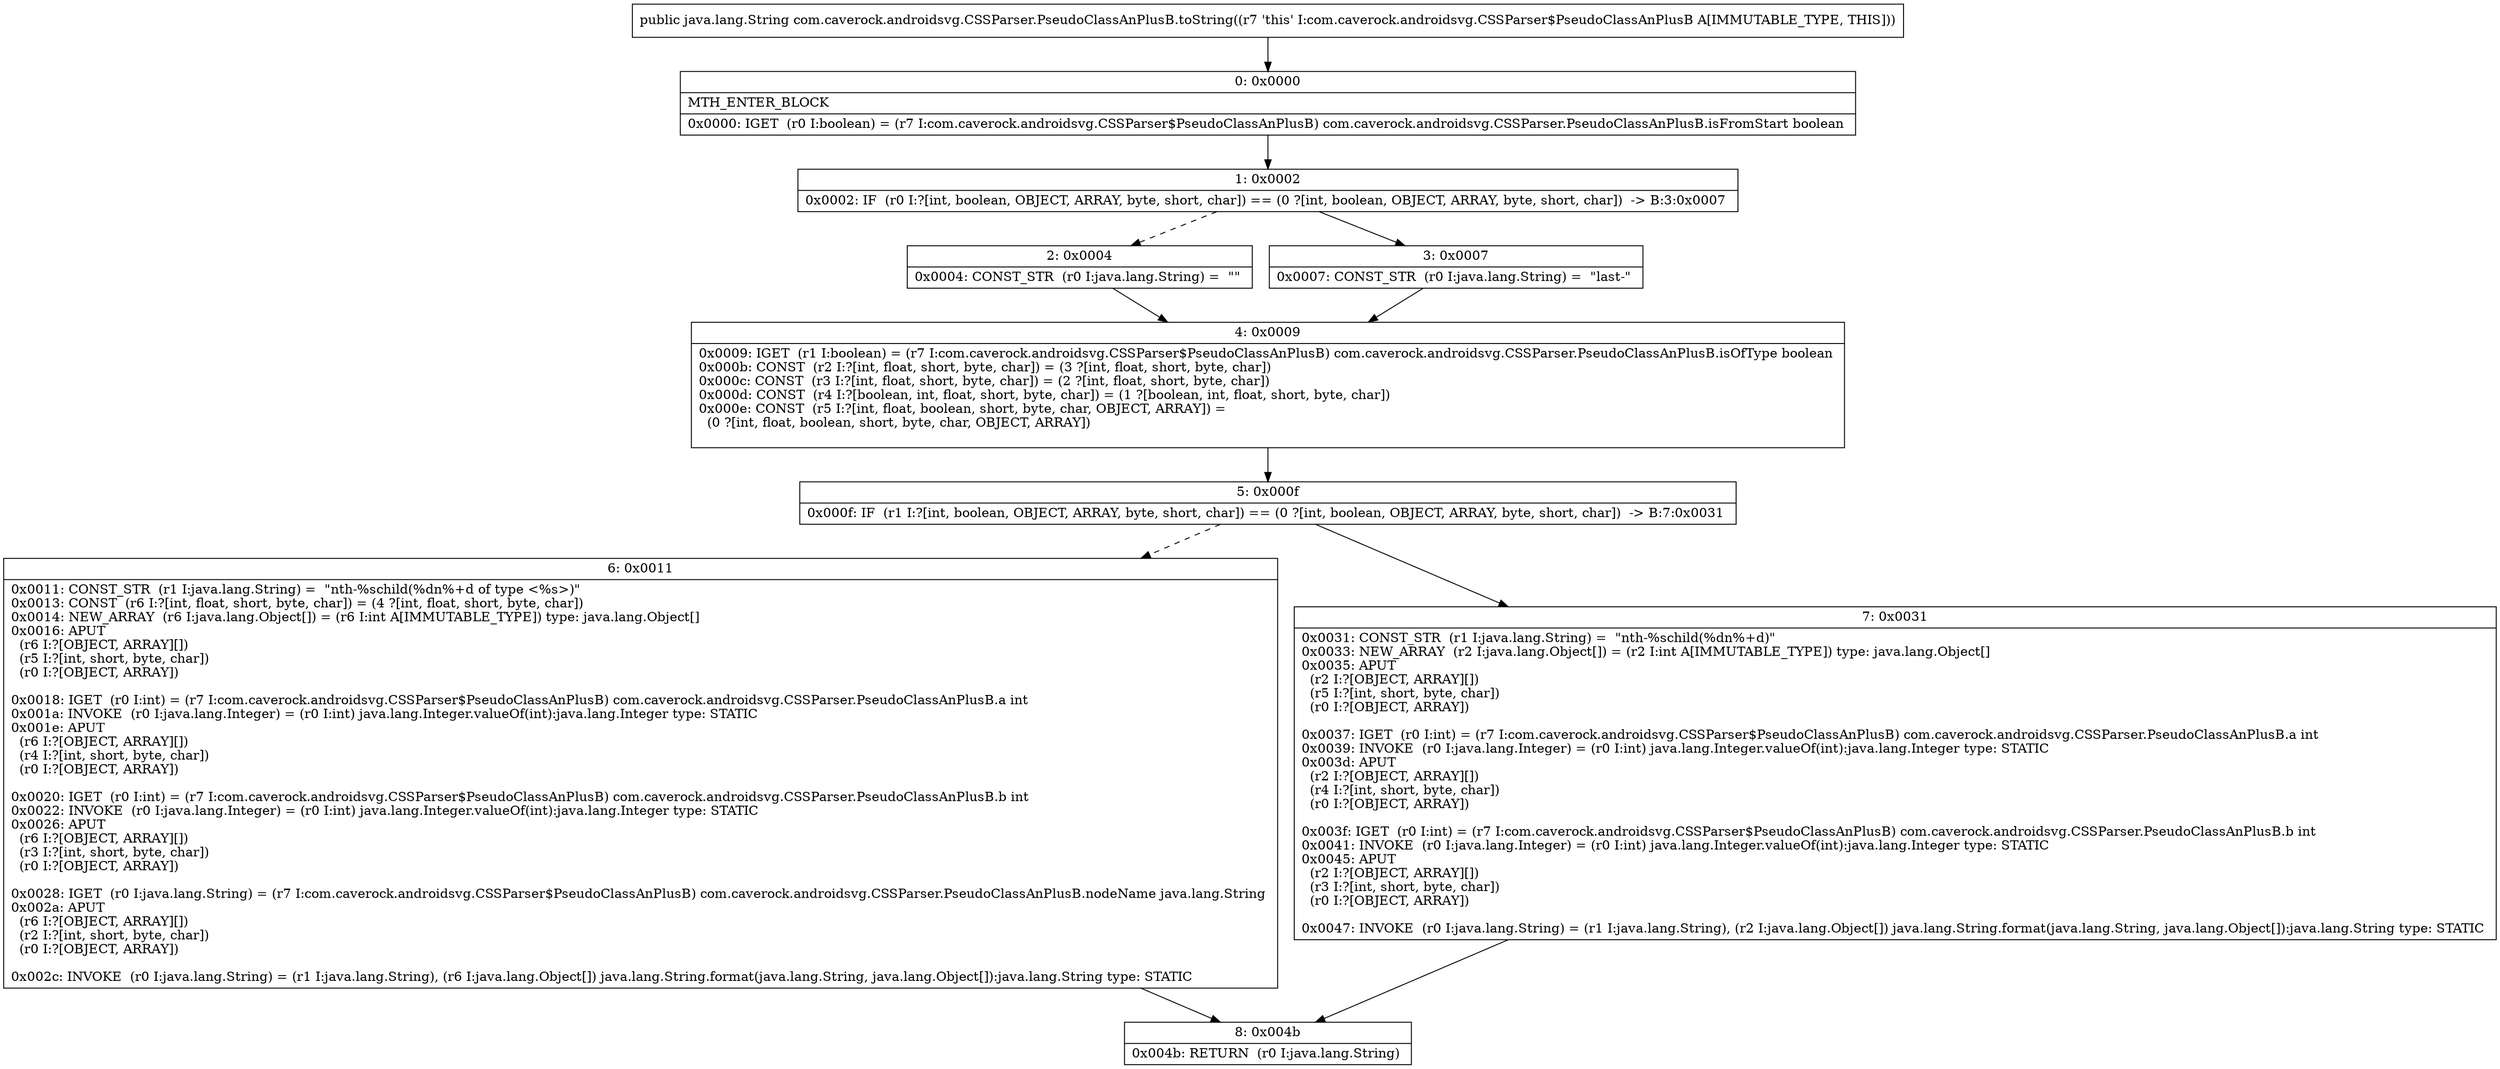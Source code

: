 digraph "CFG forcom.caverock.androidsvg.CSSParser.PseudoClassAnPlusB.toString()Ljava\/lang\/String;" {
Node_0 [shape=record,label="{0\:\ 0x0000|MTH_ENTER_BLOCK\l|0x0000: IGET  (r0 I:boolean) = (r7 I:com.caverock.androidsvg.CSSParser$PseudoClassAnPlusB) com.caverock.androidsvg.CSSParser.PseudoClassAnPlusB.isFromStart boolean \l}"];
Node_1 [shape=record,label="{1\:\ 0x0002|0x0002: IF  (r0 I:?[int, boolean, OBJECT, ARRAY, byte, short, char]) == (0 ?[int, boolean, OBJECT, ARRAY, byte, short, char])  \-\> B:3:0x0007 \l}"];
Node_2 [shape=record,label="{2\:\ 0x0004|0x0004: CONST_STR  (r0 I:java.lang.String) =  \"\" \l}"];
Node_3 [shape=record,label="{3\:\ 0x0007|0x0007: CONST_STR  (r0 I:java.lang.String) =  \"last\-\" \l}"];
Node_4 [shape=record,label="{4\:\ 0x0009|0x0009: IGET  (r1 I:boolean) = (r7 I:com.caverock.androidsvg.CSSParser$PseudoClassAnPlusB) com.caverock.androidsvg.CSSParser.PseudoClassAnPlusB.isOfType boolean \l0x000b: CONST  (r2 I:?[int, float, short, byte, char]) = (3 ?[int, float, short, byte, char]) \l0x000c: CONST  (r3 I:?[int, float, short, byte, char]) = (2 ?[int, float, short, byte, char]) \l0x000d: CONST  (r4 I:?[boolean, int, float, short, byte, char]) = (1 ?[boolean, int, float, short, byte, char]) \l0x000e: CONST  (r5 I:?[int, float, boolean, short, byte, char, OBJECT, ARRAY]) = \l  (0 ?[int, float, boolean, short, byte, char, OBJECT, ARRAY])\l \l}"];
Node_5 [shape=record,label="{5\:\ 0x000f|0x000f: IF  (r1 I:?[int, boolean, OBJECT, ARRAY, byte, short, char]) == (0 ?[int, boolean, OBJECT, ARRAY, byte, short, char])  \-\> B:7:0x0031 \l}"];
Node_6 [shape=record,label="{6\:\ 0x0011|0x0011: CONST_STR  (r1 I:java.lang.String) =  \"nth\-%schild(%dn%+d of type \<%s\>)\" \l0x0013: CONST  (r6 I:?[int, float, short, byte, char]) = (4 ?[int, float, short, byte, char]) \l0x0014: NEW_ARRAY  (r6 I:java.lang.Object[]) = (r6 I:int A[IMMUTABLE_TYPE]) type: java.lang.Object[] \l0x0016: APUT  \l  (r6 I:?[OBJECT, ARRAY][])\l  (r5 I:?[int, short, byte, char])\l  (r0 I:?[OBJECT, ARRAY])\l \l0x0018: IGET  (r0 I:int) = (r7 I:com.caverock.androidsvg.CSSParser$PseudoClassAnPlusB) com.caverock.androidsvg.CSSParser.PseudoClassAnPlusB.a int \l0x001a: INVOKE  (r0 I:java.lang.Integer) = (r0 I:int) java.lang.Integer.valueOf(int):java.lang.Integer type: STATIC \l0x001e: APUT  \l  (r6 I:?[OBJECT, ARRAY][])\l  (r4 I:?[int, short, byte, char])\l  (r0 I:?[OBJECT, ARRAY])\l \l0x0020: IGET  (r0 I:int) = (r7 I:com.caverock.androidsvg.CSSParser$PseudoClassAnPlusB) com.caverock.androidsvg.CSSParser.PseudoClassAnPlusB.b int \l0x0022: INVOKE  (r0 I:java.lang.Integer) = (r0 I:int) java.lang.Integer.valueOf(int):java.lang.Integer type: STATIC \l0x0026: APUT  \l  (r6 I:?[OBJECT, ARRAY][])\l  (r3 I:?[int, short, byte, char])\l  (r0 I:?[OBJECT, ARRAY])\l \l0x0028: IGET  (r0 I:java.lang.String) = (r7 I:com.caverock.androidsvg.CSSParser$PseudoClassAnPlusB) com.caverock.androidsvg.CSSParser.PseudoClassAnPlusB.nodeName java.lang.String \l0x002a: APUT  \l  (r6 I:?[OBJECT, ARRAY][])\l  (r2 I:?[int, short, byte, char])\l  (r0 I:?[OBJECT, ARRAY])\l \l0x002c: INVOKE  (r0 I:java.lang.String) = (r1 I:java.lang.String), (r6 I:java.lang.Object[]) java.lang.String.format(java.lang.String, java.lang.Object[]):java.lang.String type: STATIC \l}"];
Node_7 [shape=record,label="{7\:\ 0x0031|0x0031: CONST_STR  (r1 I:java.lang.String) =  \"nth\-%schild(%dn%+d)\" \l0x0033: NEW_ARRAY  (r2 I:java.lang.Object[]) = (r2 I:int A[IMMUTABLE_TYPE]) type: java.lang.Object[] \l0x0035: APUT  \l  (r2 I:?[OBJECT, ARRAY][])\l  (r5 I:?[int, short, byte, char])\l  (r0 I:?[OBJECT, ARRAY])\l \l0x0037: IGET  (r0 I:int) = (r7 I:com.caverock.androidsvg.CSSParser$PseudoClassAnPlusB) com.caverock.androidsvg.CSSParser.PseudoClassAnPlusB.a int \l0x0039: INVOKE  (r0 I:java.lang.Integer) = (r0 I:int) java.lang.Integer.valueOf(int):java.lang.Integer type: STATIC \l0x003d: APUT  \l  (r2 I:?[OBJECT, ARRAY][])\l  (r4 I:?[int, short, byte, char])\l  (r0 I:?[OBJECT, ARRAY])\l \l0x003f: IGET  (r0 I:int) = (r7 I:com.caverock.androidsvg.CSSParser$PseudoClassAnPlusB) com.caverock.androidsvg.CSSParser.PseudoClassAnPlusB.b int \l0x0041: INVOKE  (r0 I:java.lang.Integer) = (r0 I:int) java.lang.Integer.valueOf(int):java.lang.Integer type: STATIC \l0x0045: APUT  \l  (r2 I:?[OBJECT, ARRAY][])\l  (r3 I:?[int, short, byte, char])\l  (r0 I:?[OBJECT, ARRAY])\l \l0x0047: INVOKE  (r0 I:java.lang.String) = (r1 I:java.lang.String), (r2 I:java.lang.Object[]) java.lang.String.format(java.lang.String, java.lang.Object[]):java.lang.String type: STATIC \l}"];
Node_8 [shape=record,label="{8\:\ 0x004b|0x004b: RETURN  (r0 I:java.lang.String) \l}"];
MethodNode[shape=record,label="{public java.lang.String com.caverock.androidsvg.CSSParser.PseudoClassAnPlusB.toString((r7 'this' I:com.caverock.androidsvg.CSSParser$PseudoClassAnPlusB A[IMMUTABLE_TYPE, THIS])) }"];
MethodNode -> Node_0;
Node_0 -> Node_1;
Node_1 -> Node_2[style=dashed];
Node_1 -> Node_3;
Node_2 -> Node_4;
Node_3 -> Node_4;
Node_4 -> Node_5;
Node_5 -> Node_6[style=dashed];
Node_5 -> Node_7;
Node_6 -> Node_8;
Node_7 -> Node_8;
}

